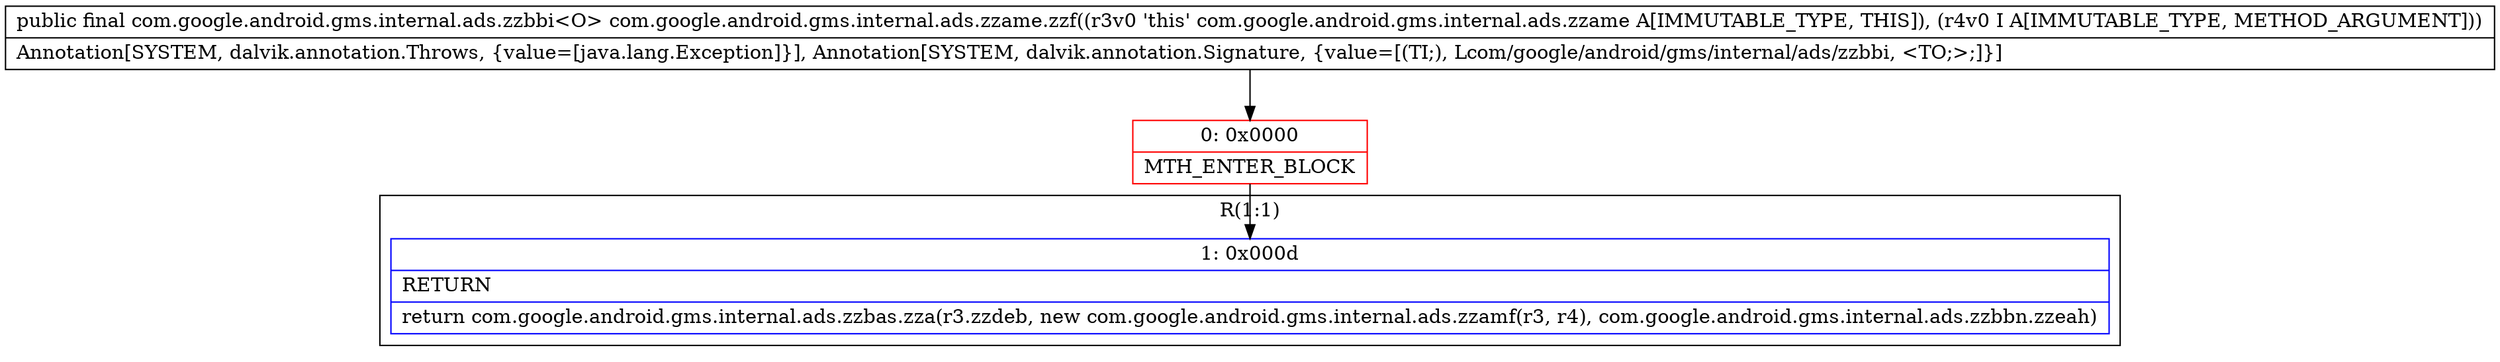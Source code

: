 digraph "CFG forcom.google.android.gms.internal.ads.zzame.zzf(Ljava\/lang\/Object;)Lcom\/google\/android\/gms\/internal\/ads\/zzbbi;" {
subgraph cluster_Region_1093847768 {
label = "R(1:1)";
node [shape=record,color=blue];
Node_1 [shape=record,label="{1\:\ 0x000d|RETURN\l|return com.google.android.gms.internal.ads.zzbas.zza(r3.zzdeb, new com.google.android.gms.internal.ads.zzamf(r3, r4), com.google.android.gms.internal.ads.zzbbn.zzeah)\l}"];
}
Node_0 [shape=record,color=red,label="{0\:\ 0x0000|MTH_ENTER_BLOCK\l}"];
MethodNode[shape=record,label="{public final com.google.android.gms.internal.ads.zzbbi\<O\> com.google.android.gms.internal.ads.zzame.zzf((r3v0 'this' com.google.android.gms.internal.ads.zzame A[IMMUTABLE_TYPE, THIS]), (r4v0 I A[IMMUTABLE_TYPE, METHOD_ARGUMENT]))  | Annotation[SYSTEM, dalvik.annotation.Throws, \{value=[java.lang.Exception]\}], Annotation[SYSTEM, dalvik.annotation.Signature, \{value=[(TI;), Lcom\/google\/android\/gms\/internal\/ads\/zzbbi, \<TO;\>;]\}]\l}"];
MethodNode -> Node_0;
Node_0 -> Node_1;
}


